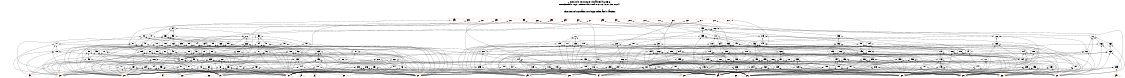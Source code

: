 # Network structure generated by ABC

digraph network {
size = "7.5,10";
center = true;
edge [dir = back];

{
  node [shape = plaintext];
  edge [style = invis];
  LevelTitle1 [label=""];
  LevelTitle2 [label=""];
  Level7 [label = ""];
  Level6 [label = ""];
  Level5 [label = ""];
  Level4 [label = ""];
  Level3 [label = ""];
  Level2 [label = ""];
  Level1 [label = ""];
  Level0 [label = ""];
  LevelTitle1 ->  LevelTitle2 ->  Level7 ->  Level6 ->  Level5 ->  Level4 ->  Level3 ->  Level2 ->  Level1 ->  Level0;
}

{
  rank = same;
  LevelTitle1;
  title1 [shape=plaintext,
          fontsize=20,
          fontname = "Times-Roman",
          label="Network structure visualized by ABC\nBenchmark \"top\". Time was Wed Oct 16 16:07:38 2024. "
         ];
}

{
  rank = same;
  LevelTitle2;
  title2 [shape=plaintext,
          fontsize=18,
          fontname = "Times-Roman",
          label="The network contains 180 logic nodes and 0 latches.\n"
         ];
}

{
  rank = same;
  Level7;
  Node25 [label = "pa0", shape = invtriangle, color = coral, fillcolor = coral];
  Node26 [label = "pb0", shape = invtriangle, color = coral, fillcolor = coral];
  Node27 [label = "pc0", shape = invtriangle, color = coral, fillcolor = coral];
  Node28 [label = "pd0", shape = invtriangle, color = coral, fillcolor = coral];
  Node29 [label = "pe0", shape = invtriangle, color = coral, fillcolor = coral];
  Node30 [label = "pf0", shape = invtriangle, color = coral, fillcolor = coral];
  Node31 [label = "pg0", shape = invtriangle, color = coral, fillcolor = coral];
  Node32 [label = "ph0", shape = invtriangle, color = coral, fillcolor = coral];
  Node33 [label = "pi0", shape = invtriangle, color = coral, fillcolor = coral];
  Node34 [label = "pj0", shape = invtriangle, color = coral, fillcolor = coral];
  Node35 [label = "pz", shape = invtriangle, color = coral, fillcolor = coral];
  Node36 [label = "pk0", shape = invtriangle, color = coral, fillcolor = coral];
  Node37 [label = "pl0", shape = invtriangle, color = coral, fillcolor = coral];
  Node38 [label = "pm0", shape = invtriangle, color = coral, fillcolor = coral];
  Node39 [label = "pn0", shape = invtriangle, color = coral, fillcolor = coral];
  Node40 [label = "po0", shape = invtriangle, color = coral, fillcolor = coral];
  Node41 [label = "pp0", shape = invtriangle, color = coral, fillcolor = coral];
  Node42 [label = "pq0", shape = invtriangle, color = coral, fillcolor = coral];
  Node43 [label = "pr0", shape = invtriangle, color = coral, fillcolor = coral];
  Node44 [label = "ps0", shape = invtriangle, color = coral, fillcolor = coral];
  Node45 [label = "pt0", shape = invtriangle, color = coral, fillcolor = coral];
}

{
  rank = same;
  Level6;
  Node64 [label = "64\n", shape = ellipse];
  Node138 [label = "138\n", shape = ellipse];
  Node160 [label = "160\n", shape = ellipse];
}

{
  rank = same;
  Level5;
  Node47 [label = "47\n", shape = ellipse];
  Node65 [label = "65\n", shape = ellipse];
  Node73 [label = "73\n", shape = ellipse];
  Node83 [label = "83\n", shape = ellipse];
  Node98 [label = "98\n", shape = ellipse];
  Node117 [label = "117\n", shape = ellipse];
  Node139 [label = "139\n", shape = ellipse];
  Node148 [label = "148\n", shape = ellipse];
  Node161 [label = "161\n", shape = ellipse];
  Node168 [label = "168\n", shape = ellipse];
  Node172 [label = "172\n", shape = ellipse];
  Node183 [label = "183\n", shape = ellipse];
  Node218 [label = "218\n", shape = ellipse];
}

{
  rank = same;
  Level4;
  Node48 [label = "48\n", shape = ellipse];
  Node59 [label = "59\n", shape = ellipse];
  Node66 [label = "66\n", shape = ellipse];
  Node74 [label = "74\n", shape = ellipse];
  Node77 [label = "77\n", shape = ellipse];
  Node79 [label = "79\n", shape = ellipse];
  Node81 [label = "81\n", shape = ellipse];
  Node84 [label = "84\n", shape = ellipse];
  Node89 [label = "89\n", shape = ellipse];
  Node91 [label = "91\n", shape = ellipse];
  Node95 [label = "95\n", shape = ellipse];
  Node99 [label = "99\n", shape = ellipse];
  Node100 [label = "100\n", shape = ellipse];
  Node101 [label = "101\n", shape = ellipse];
  Node102 [label = "102\n", shape = ellipse];
  Node118 [label = "118\n", shape = ellipse];
  Node124 [label = "124\n", shape = ellipse];
  Node134 [label = "134\n", shape = ellipse];
  Node140 [label = "140\n", shape = ellipse];
  Node149 [label = "149\n", shape = ellipse];
  Node151 [label = "151\n", shape = ellipse];
  Node152 [label = "152\n", shape = ellipse];
  Node162 [label = "162\n", shape = ellipse];
  Node166 [label = "166\n", shape = ellipse];
  Node169 [label = "169\n", shape = ellipse];
  Node173 [label = "173\n", shape = ellipse];
  Node175 [label = "175\n", shape = ellipse];
  Node177 [label = "177\n", shape = ellipse];
  Node179 [label = "179\n", shape = ellipse];
  Node181 [label = "181\n", shape = ellipse];
  Node184 [label = "184\n", shape = ellipse];
  Node192 [label = "192\n", shape = ellipse];
  Node193 [label = "193\n", shape = ellipse];
  Node201 [label = "201\n", shape = ellipse];
  Node210 [label = "210\n", shape = ellipse];
  Node219 [label = "219\n", shape = ellipse];
  Node222 [label = "222\n", shape = ellipse];
}

{
  rank = same;
  Level3;
  Node49 [label = "49\n", shape = ellipse];
  Node55 [label = "55\n", shape = ellipse];
  Node58 [label = "58\n", shape = ellipse];
  Node67 [label = "67\n", shape = ellipse];
  Node71 [label = "71\n", shape = ellipse];
  Node75 [label = "75\n", shape = ellipse];
  Node78 [label = "78\n", shape = ellipse];
  Node80 [label = "80\n", shape = ellipse];
  Node82 [label = "82\n", shape = ellipse];
  Node85 [label = "85\n", shape = ellipse];
  Node87 [label = "87\n", shape = ellipse];
  Node88 [label = "88\n", shape = ellipse];
  Node90 [label = "90\n", shape = ellipse];
  Node92 [label = "92\n", shape = ellipse];
  Node93 [label = "93\n", shape = ellipse];
  Node96 [label = "96\n", shape = ellipse];
  Node97 [label = "97\n", shape = ellipse];
  Node105 [label = "105\n", shape = ellipse];
  Node119 [label = "119\n", shape = ellipse];
  Node125 [label = "125\n", shape = ellipse];
  Node126 [label = "126\n", shape = ellipse];
  Node135 [label = "135\n", shape = ellipse];
  Node141 [label = "141\n", shape = ellipse];
  Node145 [label = "145\n", shape = ellipse];
  Node147 [label = "147\n", shape = ellipse];
  Node153 [label = "153\n", shape = ellipse];
  Node163 [label = "163\n", shape = ellipse];
  Node167 [label = "167\n", shape = ellipse];
  Node170 [label = "170\n", shape = ellipse];
  Node174 [label = "174\n", shape = ellipse];
  Node176 [label = "176\n", shape = ellipse];
  Node178 [label = "178\n", shape = ellipse];
  Node180 [label = "180\n", shape = ellipse];
  Node182 [label = "182\n", shape = ellipse];
  Node185 [label = "185\n", shape = ellipse];
  Node188 [label = "188\n", shape = ellipse];
  Node194 [label = "194\n", shape = ellipse];
  Node202 [label = "202\n", shape = ellipse];
  Node211 [label = "211\n", shape = ellipse];
  Node214 [label = "214\n", shape = ellipse];
  Node220 [label = "220\n", shape = ellipse];
}

{
  rank = same;
  Level2;
  Node50 [label = "50\n", shape = ellipse];
  Node56 [label = "56\n", shape = ellipse];
  Node60 [label = "60\n", shape = ellipse];
  Node68 [label = "68\n", shape = ellipse];
  Node86 [label = "86\n", shape = ellipse];
  Node103 [label = "103\n", shape = ellipse];
  Node106 [label = "106\n", shape = ellipse];
  Node110 [label = "110\n", shape = ellipse];
  Node114 [label = "114\n", shape = ellipse];
  Node120 [label = "120\n", shape = ellipse];
  Node122 [label = "122\n", shape = ellipse];
  Node123 [label = "123\n", shape = ellipse];
  Node127 [label = "127\n", shape = ellipse];
  Node130 [label = "130\n", shape = ellipse];
  Node131 [label = "131\n", shape = ellipse];
  Node133 [label = "133\n", shape = ellipse];
  Node136 [label = "136\n", shape = ellipse];
  Node142 [label = "142\n", shape = ellipse];
  Node154 [label = "154\n", shape = ellipse];
  Node156 [label = "156\n", shape = ellipse];
  Node157 [label = "157\n", shape = ellipse];
  Node158 [label = "158\n", shape = ellipse];
  Node159 [label = "159\n", shape = ellipse];
  Node164 [label = "164\n", shape = ellipse];
  Node171 [label = "171\n", shape = ellipse];
  Node186 [label = "186\n", shape = ellipse];
  Node190 [label = "190\n", shape = ellipse];
  Node195 [label = "195\n", shape = ellipse];
  Node198 [label = "198\n", shape = ellipse];
  Node203 [label = "203\n", shape = ellipse];
  Node206 [label = "206\n", shape = ellipse];
  Node212 [label = "212\n", shape = ellipse];
  Node215 [label = "215\n", shape = ellipse];
  Node221 [label = "221\n", shape = ellipse];
  Node223 [label = "223\n", shape = ellipse];
}

{
  rank = same;
  Level1;
  Node51 [label = "51\n", shape = ellipse];
  Node52 [label = "52\n", shape = ellipse];
  Node53 [label = "53\n", shape = ellipse];
  Node54 [label = "54\n", shape = ellipse];
  Node57 [label = "57\n", shape = ellipse];
  Node61 [label = "61\n", shape = ellipse];
  Node62 [label = "62\n", shape = ellipse];
  Node63 [label = "63\n", shape = ellipse];
  Node69 [label = "69\n", shape = ellipse];
  Node70 [label = "70\n", shape = ellipse];
  Node72 [label = "72\n", shape = ellipse];
  Node76 [label = "76\n", shape = ellipse];
  Node94 [label = "94\n", shape = ellipse];
  Node104 [label = "104\n", shape = ellipse];
  Node107 [label = "107\n", shape = ellipse];
  Node108 [label = "108\n", shape = ellipse];
  Node109 [label = "109\n", shape = ellipse];
  Node111 [label = "111\n", shape = ellipse];
  Node112 [label = "112\n", shape = ellipse];
  Node113 [label = "113\n", shape = ellipse];
  Node115 [label = "115\n", shape = ellipse];
  Node116 [label = "116\n", shape = ellipse];
  Node121 [label = "121\n", shape = ellipse];
  Node128 [label = "128\n", shape = ellipse];
  Node129 [label = "129\n", shape = ellipse];
  Node132 [label = "132\n", shape = ellipse];
  Node137 [label = "137\n", shape = ellipse];
  Node143 [label = "143\n", shape = ellipse];
  Node144 [label = "144\n", shape = ellipse];
  Node146 [label = "146\n", shape = ellipse];
  Node150 [label = "150\n", shape = ellipse];
  Node155 [label = "155\n", shape = ellipse];
  Node165 [label = "165\n", shape = ellipse];
  Node187 [label = "187\n", shape = ellipse];
  Node189 [label = "189\n", shape = ellipse];
  Node191 [label = "191\n", shape = ellipse];
  Node196 [label = "196\n", shape = ellipse];
  Node197 [label = "197\n", shape = ellipse];
  Node199 [label = "199\n", shape = ellipse];
  Node200 [label = "200\n", shape = ellipse];
  Node204 [label = "204\n", shape = ellipse];
  Node205 [label = "205\n", shape = ellipse];
  Node207 [label = "207\n", shape = ellipse];
  Node208 [label = "208\n", shape = ellipse];
  Node209 [label = "209\n", shape = ellipse];
  Node213 [label = "213\n", shape = ellipse];
  Node216 [label = "216\n", shape = ellipse];
  Node217 [label = "217\n", shape = ellipse];
  Node224 [label = "224\n", shape = ellipse];
  Node225 [label = "225\n", shape = ellipse];
  Node226 [label = "226\n", shape = ellipse];
}

{
  rank = same;
  Level0;
  Node1 [label = "pp", shape = triangle, color = coral, fillcolor = coral];
  Node2 [label = "pq", shape = triangle, color = coral, fillcolor = coral];
  Node3 [label = "pr", shape = triangle, color = coral, fillcolor = coral];
  Node4 [label = "ps", shape = triangle, color = coral, fillcolor = coral];
  Node5 [label = "pt", shape = triangle, color = coral, fillcolor = coral];
  Node6 [label = "pu", shape = triangle, color = coral, fillcolor = coral];
  Node7 [label = "pv", shape = triangle, color = coral, fillcolor = coral];
  Node8 [label = "pw", shape = triangle, color = coral, fillcolor = coral];
  Node9 [label = "px", shape = triangle, color = coral, fillcolor = coral];
  Node10 [label = "py", shape = triangle, color = coral, fillcolor = coral];
  Node11 [label = "pa", shape = triangle, color = coral, fillcolor = coral];
  Node12 [label = "pb", shape = triangle, color = coral, fillcolor = coral];
  Node13 [label = "pc", shape = triangle, color = coral, fillcolor = coral];
  Node14 [label = "pe", shape = triangle, color = coral, fillcolor = coral];
  Node15 [label = "pf", shape = triangle, color = coral, fillcolor = coral];
  Node16 [label = "pg", shape = triangle, color = coral, fillcolor = coral];
  Node17 [label = "ph", shape = triangle, color = coral, fillcolor = coral];
  Node18 [label = "pi", shape = triangle, color = coral, fillcolor = coral];
  Node19 [label = "pj", shape = triangle, color = coral, fillcolor = coral];
  Node20 [label = "pk", shape = triangle, color = coral, fillcolor = coral];
  Node21 [label = "pl", shape = triangle, color = coral, fillcolor = coral];
  Node22 [label = "pm", shape = triangle, color = coral, fillcolor = coral];
  Node23 [label = "pn", shape = triangle, color = coral, fillcolor = coral];
  Node24 [label = "po", shape = triangle, color = coral, fillcolor = coral];
}

title1 -> title2 [style = invis];
title2 -> Node25 [style = invis];
title2 -> Node26 [style = invis];
title2 -> Node27 [style = invis];
title2 -> Node28 [style = invis];
title2 -> Node29 [style = invis];
title2 -> Node30 [style = invis];
title2 -> Node31 [style = invis];
title2 -> Node32 [style = invis];
title2 -> Node33 [style = invis];
title2 -> Node34 [style = invis];
title2 -> Node35 [style = invis];
title2 -> Node36 [style = invis];
title2 -> Node37 [style = invis];
title2 -> Node38 [style = invis];
title2 -> Node39 [style = invis];
title2 -> Node40 [style = invis];
title2 -> Node41 [style = invis];
title2 -> Node42 [style = invis];
title2 -> Node43 [style = invis];
title2 -> Node44 [style = invis];
title2 -> Node45 [style = invis];
Node25 -> Node26 [style = invis];
Node26 -> Node27 [style = invis];
Node27 -> Node28 [style = invis];
Node28 -> Node29 [style = invis];
Node29 -> Node30 [style = invis];
Node30 -> Node31 [style = invis];
Node31 -> Node32 [style = invis];
Node32 -> Node33 [style = invis];
Node33 -> Node34 [style = invis];
Node34 -> Node35 [style = invis];
Node35 -> Node36 [style = invis];
Node36 -> Node37 [style = invis];
Node37 -> Node38 [style = invis];
Node38 -> Node39 [style = invis];
Node39 -> Node40 [style = invis];
Node40 -> Node41 [style = invis];
Node41 -> Node42 [style = invis];
Node42 -> Node43 [style = invis];
Node43 -> Node44 [style = invis];
Node44 -> Node45 [style = invis];
Node25 -> Node47 [style = solid];
Node26 -> Node60 [style = solid];
Node27 -> Node64 [style = solid];
Node28 -> Node103 [style = solid];
Node29 -> Node105 [style = solid];
Node30 -> Node109 [style = solid];
Node31 -> Node110 [style = solid];
Node32 -> Node113 [style = solid];
Node33 -> Node114 [style = solid];
Node34 -> Node117 [style = solid];
Node35 -> Node134 [style = solid];
Node36 -> Node138 [style = solid];
Node37 -> Node152 [style = solid];
Node38 -> Node160 [style = solid];
Node39 -> Node183 [style = solid];
Node40 -> Node193 [style = solid];
Node41 -> Node201 [style = solid];
Node42 -> Node210 [style = solid];
Node43 -> Node218 [style = solid];
Node44 -> Node225 [style = solid];
Node45 -> Node226 [style = solid];
Node47 -> Node48 [style = solid];
Node47 -> Node59 [style = solid];
Node48 -> Node49 [style = solid];
Node48 -> Node55 [style = solid];
Node48 -> Node58 [style = solid];
Node48 -> Node6 [style = solid];
Node49 -> Node50 [style = solid];
Node49 -> Node52 [style = solid];
Node49 -> Node53 [style = solid];
Node49 -> Node54 [style = solid];
Node50 -> Node51 [style = solid];
Node50 -> Node4 [style = solid];
Node50 -> Node5 [style = solid];
Node50 -> Node6 [style = solid];
Node51 -> Node2 [style = solid];
Node51 -> Node7 [style = solid];
Node51 -> Node8 [style = solid];
Node52 -> Node4 [style = solid];
Node52 -> Node5 [style = solid];
Node52 -> Node7 [style = solid];
Node52 -> Node15 [style = solid];
Node53 -> Node5 [style = solid];
Node53 -> Node6 [style = solid];
Node53 -> Node7 [style = solid];
Node53 -> Node10 [style = solid];
Node54 -> Node6 [style = solid];
Node54 -> Node7 [style = solid];
Node54 -> Node10 [style = solid];
Node54 -> Node15 [style = solid];
Node55 -> Node56 [style = solid];
Node55 -> Node57 [style = solid];
Node55 -> Node5 [style = solid];
Node56 -> Node51 [style = solid];
Node56 -> Node8 [style = solid];
Node57 -> Node7 [style = solid];
Node57 -> Node10 [style = solid];
Node58 -> Node56 [style = solid];
Node58 -> Node4 [style = solid];
Node58 -> Node6 [style = solid];
Node59 -> Node49 [style = solid];
Node59 -> Node57 [style = solid];
Node59 -> Node4 [style = solid];
Node59 -> Node5 [style = solid];
Node60 -> Node61 [style = solid];
Node60 -> Node62 [style = solid];
Node60 -> Node63 [style = solid];
Node60 -> Node8 [style = solid];
Node61 -> Node4 [style = solid];
Node61 -> Node5 [style = solid];
Node61 -> Node7 [style = solid];
Node61 -> Node10 [style = solid];
Node62 -> Node5 [style = solid];
Node62 -> Node6 [style = solid];
Node62 -> Node7 [style = solid];
Node62 -> Node16 [style = solid];
Node63 -> Node4 [style = solid];
Node63 -> Node5 [style = solid];
Node63 -> Node7 [style = solid];
Node63 -> Node10 [style = solid];
Node64 -> Node65 [style = solid];
Node64 -> Node73 [style = solid];
Node64 -> Node83 [style = solid];
Node64 -> Node98 [style = solid];
Node65 -> Node66 [style = solid];
Node65 -> Node71 [style = solid];
Node65 -> Node5 [style = solid];
Node65 -> Node6 [style = solid];
Node66 -> Node67 [style = solid];
Node66 -> Node4 [style = solid];
Node67 -> Node68 [style = solid];
Node67 -> Node63 [style = solid];
Node67 -> Node17 [style = solid];
Node68 -> Node69 [style = solid];
Node68 -> Node70 [style = solid];
Node68 -> Node7 [style = solid];
Node68 -> Node10 [style = solid];
Node69 -> Node2 [style = solid];
Node69 -> Node4 [style = solid];
Node69 -> Node5 [style = solid];
Node70 -> Node6 [style = solid];
Node70 -> Node7 [style = solid];
Node70 -> Node8 [style = solid];
Node71 -> Node68 [style = solid];
Node71 -> Node72 [style = solid];
Node71 -> Node8 [style = solid];
Node72 -> Node5 [style = solid];
Node72 -> Node6 [style = solid];
Node72 -> Node7 [style = solid];
Node73 -> Node74 [style = solid];
Node73 -> Node77 [style = solid];
Node73 -> Node79 [style = solid];
Node73 -> Node81 [style = solid];
Node74 -> Node67 [style = solid];
Node74 -> Node75 [style = solid];
Node74 -> Node63 [style = solid];
Node74 -> Node5 [style = solid];
Node75 -> Node68 [style = solid];
Node75 -> Node72 [style = solid];
Node75 -> Node76 [style = solid];
Node76 -> Node2 [style = solid];
Node76 -> Node8 [style = solid];
Node77 -> Node75 [style = solid];
Node77 -> Node78 [style = solid];
Node77 -> Node6 [style = solid];
Node77 -> Node8 [style = solid];
Node78 -> Node68 [style = solid];
Node78 -> Node8 [style = solid];
Node78 -> Node17 [style = solid];
Node79 -> Node80 [style = solid];
Node79 -> Node4 [style = solid];
Node79 -> Node5 [style = solid];
Node80 -> Node68 [style = solid];
Node80 -> Node63 [style = solid];
Node80 -> Node72 [style = solid];
Node81 -> Node78 [style = solid];
Node81 -> Node82 [style = solid];
Node81 -> Node4 [style = solid];
Node81 -> Node6 [style = solid];
Node82 -> Node68 [style = solid];
Node82 -> Node63 [style = solid];
Node82 -> Node8 [style = solid];
Node83 -> Node84 [style = solid];
Node83 -> Node89 [style = solid];
Node83 -> Node91 [style = solid];
Node83 -> Node95 [style = solid];
Node84 -> Node85 [style = solid];
Node84 -> Node87 [style = solid];
Node84 -> Node88 [style = solid];
Node84 -> Node76 [style = solid];
Node85 -> Node68 [style = solid];
Node85 -> Node86 [style = solid];
Node85 -> Node6 [style = solid];
Node86 -> Node72 [style = solid];
Node86 -> Node2 [style = solid];
Node87 -> Node68 [style = solid];
Node87 -> Node5 [style = solid];
Node88 -> Node68 [style = solid];
Node88 -> Node76 [style = solid];
Node88 -> Node4 [style = solid];
Node88 -> Node6 [style = solid];
Node89 -> Node78 [style = solid];
Node89 -> Node90 [style = solid];
Node89 -> Node63 [style = solid];
Node89 -> Node5 [style = solid];
Node90 -> Node68 [style = solid];
Node90 -> Node76 [style = solid];
Node90 -> Node17 [style = solid];
Node91 -> Node87 [style = solid];
Node91 -> Node92 [style = solid];
Node91 -> Node93 [style = solid];
Node91 -> Node86 [style = solid];
Node92 -> Node68 [style = solid];
Node92 -> Node4 [style = solid];
Node93 -> Node68 [style = solid];
Node93 -> Node94 [style = solid];
Node93 -> Node6 [style = solid];
Node94 -> Node2 [style = solid];
Node94 -> Node17 [style = solid];
Node95 -> Node96 [style = solid];
Node95 -> Node97 [style = solid];
Node96 -> Node68 [style = solid];
Node96 -> Node63 [style = solid];
Node96 -> Node2 [style = solid];
Node96 -> Node8 [style = solid];
Node97 -> Node68 [style = solid];
Node97 -> Node94 [style = solid];
Node97 -> Node4 [style = solid];
Node97 -> Node5 [style = solid];
Node98 -> Node99 [style = solid];
Node98 -> Node100 [style = solid];
Node98 -> Node101 [style = solid];
Node98 -> Node102 [style = solid];
Node99 -> Node75 [style = solid];
Node99 -> Node82 [style = solid];
Node99 -> Node2 [style = solid];
Node99 -> Node4 [style = solid];
Node100 -> Node67 [style = solid];
Node100 -> Node82 [style = solid];
Node100 -> Node5 [style = solid];
Node100 -> Node6 [style = solid];
Node101 -> Node71 [style = solid];
Node101 -> Node90 [style = solid];
Node101 -> Node4 [style = solid];
Node101 -> Node8 [style = solid];
Node102 -> Node80 [style = solid];
Node102 -> Node90 [style = solid];
Node102 -> Node2 [style = solid];
Node102 -> Node6 [style = solid];
Node103 -> Node104 [style = solid];
Node103 -> Node5 [style = solid];
Node103 -> Node6 [style = solid];
Node103 -> Node8 [style = solid];
Node104 -> Node4 [style = solid];
Node104 -> Node6 [style = solid];
Node104 -> Node7 [style = solid];
Node104 -> Node18 [style = solid];
Node105 -> Node106 [style = solid];
Node105 -> Node108 [style = solid];
Node105 -> Node6 [style = solid];
Node105 -> Node7 [style = solid];
Node106 -> Node107 [style = solid];
Node106 -> Node6 [style = solid];
Node106 -> Node8 [style = solid];
Node106 -> Node19 [style = solid];
Node107 -> Node4 [style = solid];
Node107 -> Node5 [style = solid];
Node107 -> Node6 [style = solid];
Node107 -> Node7 [style = solid];
Node108 -> Node4 [style = solid];
Node108 -> Node5 [style = solid];
Node108 -> Node7 [style = solid];
Node108 -> Node19 [style = solid];
Node109 -> Node11 [style = solid];
Node109 -> Node20 [style = solid];
Node110 -> Node111 [style = solid];
Node110 -> Node112 [style = solid];
Node111 -> Node11 [style = solid];
Node111 -> Node20 [style = solid];
Node111 -> Node21 [style = solid];
Node111 -> Node23 [style = solid];
Node112 -> Node11 [style = solid];
Node112 -> Node20 [style = solid];
Node112 -> Node21 [style = solid];
Node112 -> Node22 [style = solid];
Node113 -> Node11 [style = solid];
Node113 -> Node20 [style = solid];
Node113 -> Node21 [style = solid];
Node113 -> Node22 [style = solid];
Node114 -> Node115 [style = solid];
Node114 -> Node116 [style = solid];
Node114 -> Node22 [style = solid];
Node114 -> Node23 [style = solid];
Node115 -> Node20 [style = solid];
Node115 -> Node21 [style = solid];
Node116 -> Node11 [style = solid];
Node116 -> Node20 [style = solid];
Node116 -> Node21 [style = solid];
Node116 -> Node22 [style = solid];
Node117 -> Node118 [style = solid];
Node117 -> Node124 [style = solid];
Node117 -> Node126 [style = solid];
Node118 -> Node119 [style = solid];
Node118 -> Node123 [style = solid];
Node118 -> Node120 [style = solid];
Node118 -> Node22 [style = solid];
Node119 -> Node120 [style = solid];
Node119 -> Node122 [style = solid];
Node119 -> Node21 [style = solid];
Node119 -> Node24 [style = solid];
Node120 -> Node121 [style = solid];
Node120 -> Node9 [style = solid];
Node120 -> Node11 [style = solid];
Node121 -> Node20 [style = solid];
Node121 -> Node21 [style = solid];
Node121 -> Node22 [style = solid];
Node121 -> Node23 [style = solid];
Node122 -> Node121 [style = solid];
Node122 -> Node11 [style = solid];
Node122 -> Node23 [style = solid];
Node122 -> Node24 [style = solid];
Node123 -> Node121 [style = solid];
Node123 -> Node11 [style = solid];
Node123 -> Node24 [style = solid];
Node124 -> Node125 [style = solid];
Node124 -> Node123 [style = solid];
Node124 -> Node120 [style = solid];
Node124 -> Node20 [style = solid];
Node125 -> Node123 [style = solid];
Node125 -> Node122 [style = solid];
Node125 -> Node9 [style = solid];
Node125 -> Node21 [style = solid];
Node126 -> Node127 [style = solid];
Node126 -> Node130 [style = solid];
Node126 -> Node131 [style = solid];
Node126 -> Node133 [style = solid];
Node127 -> Node128 [style = solid];
Node127 -> Node129 [style = solid];
Node127 -> Node21 [style = solid];
Node128 -> Node9 [style = solid];
Node128 -> Node11 [style = solid];
Node128 -> Node24 [style = solid];
Node129 -> Node9 [style = solid];
Node129 -> Node11 [style = solid];
Node129 -> Node24 [style = solid];
Node130 -> Node129 [style = solid];
Node130 -> Node20 [style = solid];
Node130 -> Node22 [style = solid];
Node131 -> Node128 [style = solid];
Node131 -> Node132 [style = solid];
Node131 -> Node22 [style = solid];
Node132 -> Node9 [style = solid];
Node132 -> Node11 [style = solid];
Node132 -> Node23 [style = solid];
Node132 -> Node24 [style = solid];
Node133 -> Node128 [style = solid];
Node133 -> Node20 [style = solid];
Node133 -> Node23 [style = solid];
Node133 -> Node24 [style = solid];
Node134 -> Node135 [style = solid];
Node134 -> Node137 [style = solid];
Node135 -> Node136 [style = solid];
Node135 -> Node5 [style = solid];
Node135 -> Node7 [style = solid];
Node135 -> Node14 [style = solid];
Node136 -> Node107 [style = solid];
Node136 -> Node4 [style = solid];
Node136 -> Node7 [style = solid];
Node136 -> Node14 [style = solid];
Node137 -> Node6 [style = solid];
Node137 -> Node7 [style = solid];
Node137 -> Node8 [style = solid];
Node137 -> Node14 [style = solid];
Node138 -> Node139 [style = solid];
Node138 -> Node148 [style = solid];
Node138 -> Node151 [style = solid];
Node139 -> Node140 [style = solid];
Node139 -> Node147 [style = solid];
Node139 -> Node146 [style = solid];
Node139 -> Node21 [style = solid];
Node140 -> Node141 [style = solid];
Node140 -> Node145 [style = solid];
Node140 -> Node146 [style = solid];
Node140 -> Node21 [style = solid];
Node141 -> Node142 [style = solid];
Node141 -> Node144 [style = solid];
Node141 -> Node1 [style = solid];
Node142 -> Node143 [style = solid];
Node142 -> Node1 [style = solid];
Node142 -> Node11 [style = solid];
Node142 -> Node24 [style = solid];
Node143 -> Node2 [style = solid];
Node143 -> Node3 [style = solid];
Node143 -> Node9 [style = solid];
Node143 -> Node24 [style = solid];
Node144 -> Node1 [style = solid];
Node144 -> Node9 [style = solid];
Node144 -> Node24 [style = solid];
Node145 -> Node142 [style = solid];
Node145 -> Node121 [style = solid];
Node145 -> Node144 [style = solid];
Node146 -> Node22 [style = solid];
Node146 -> Node23 [style = solid];
Node146 -> Node24 [style = solid];
Node147 -> Node142 [style = solid];
Node147 -> Node144 [style = solid];
Node147 -> Node9 [style = solid];
Node148 -> Node149 [style = solid];
Node148 -> Node141 [style = solid];
Node148 -> Node150 [style = solid];
Node148 -> Node20 [style = solid];
Node149 -> Node141 [style = solid];
Node149 -> Node145 [style = solid];
Node149 -> Node146 [style = solid];
Node149 -> Node21 [style = solid];
Node150 -> Node1 [style = solid];
Node150 -> Node2 [style = solid];
Node150 -> Node3 [style = solid];
Node151 -> Node145 [style = solid];
Node151 -> Node147 [style = solid];
Node151 -> Node150 [style = solid];
Node151 -> Node20 [style = solid];
Node152 -> Node153 [style = solid];
Node152 -> Node157 [style = solid];
Node152 -> Node158 [style = solid];
Node152 -> Node159 [style = solid];
Node153 -> Node154 [style = solid];
Node153 -> Node156 [style = solid];
Node154 -> Node155 [style = solid];
Node154 -> Node2 [style = solid];
Node154 -> Node9 [style = solid];
Node154 -> Node24 [style = solid];
Node155 -> Node1 [style = solid];
Node155 -> Node2 [style = solid];
Node155 -> Node11 [style = solid];
Node155 -> Node24 [style = solid];
Node156 -> Node121 [style = solid];
Node156 -> Node155 [style = solid];
Node156 -> Node1 [style = solid];
Node156 -> Node24 [style = solid];
Node157 -> Node121 [style = solid];
Node157 -> Node155 [style = solid];
Node157 -> Node2 [style = solid];
Node157 -> Node9 [style = solid];
Node158 -> Node155 [style = solid];
Node158 -> Node1 [style = solid];
Node158 -> Node2 [style = solid];
Node158 -> Node9 [style = solid];
Node159 -> Node121 [style = solid];
Node159 -> Node155 [style = solid];
Node159 -> Node2 [style = solid];
Node159 -> Node9 [style = solid];
Node160 -> Node161 [style = solid];
Node160 -> Node168 [style = solid];
Node160 -> Node172 [style = solid];
Node160 -> Node181 [style = solid];
Node161 -> Node162 [style = solid];
Node161 -> Node166 [style = solid];
Node161 -> Node167 [style = solid];
Node161 -> Node9 [style = solid];
Node162 -> Node163 [style = solid];
Node162 -> Node3 [style = solid];
Node163 -> Node164 [style = solid];
Node163 -> Node1 [style = solid];
Node163 -> Node2 [style = solid];
Node163 -> Node3 [style = solid];
Node164 -> Node165 [style = solid];
Node164 -> Node2 [style = solid];
Node164 -> Node3 [style = solid];
Node164 -> Node11 [style = solid];
Node165 -> Node1 [style = solid];
Node165 -> Node3 [style = solid];
Node165 -> Node24 [style = solid];
Node166 -> Node163 [style = solid];
Node166 -> Node121 [style = solid];
Node166 -> Node9 [style = solid];
Node167 -> Node164 [style = solid];
Node167 -> Node146 [style = solid];
Node167 -> Node3 [style = solid];
Node168 -> Node169 [style = solid];
Node168 -> Node167 [style = solid];
Node168 -> Node170 [style = solid];
Node168 -> Node24 [style = solid];
Node169 -> Node170 [style = solid];
Node169 -> Node164 [style = solid];
Node169 -> Node171 [style = solid];
Node169 -> Node9 [style = solid];
Node170 -> Node164 [style = solid];
Node170 -> Node121 [style = solid];
Node170 -> Node146 [style = solid];
Node171 -> Node146 [style = solid];
Node171 -> Node9 [style = solid];
Node171 -> Node24 [style = solid];
Node172 -> Node173 [style = solid];
Node172 -> Node175 [style = solid];
Node172 -> Node177 [style = solid];
Node172 -> Node179 [style = solid];
Node173 -> Node174 [style = solid];
Node173 -> Node20 [style = solid];
Node173 -> Node21 [style = solid];
Node174 -> Node164 [style = solid];
Node174 -> Node3 [style = solid];
Node174 -> Node24 [style = solid];
Node175 -> Node176 [style = solid];
Node175 -> Node20 [style = solid];
Node175 -> Node21 [style = solid];
Node176 -> Node164 [style = solid];
Node176 -> Node9 [style = solid];
Node176 -> Node24 [style = solid];
Node177 -> Node178 [style = solid];
Node177 -> Node20 [style = solid];
Node177 -> Node21 [style = solid];
Node178 -> Node164 [style = solid];
Node178 -> Node121 [style = solid];
Node178 -> Node9 [style = solid];
Node179 -> Node180 [style = solid];
Node179 -> Node20 [style = solid];
Node179 -> Node21 [style = solid];
Node180 -> Node164 [style = solid];
Node180 -> Node3 [style = solid];
Node180 -> Node9 [style = solid];
Node181 -> Node182 [style = solid];
Node181 -> Node20 [style = solid];
Node181 -> Node21 [style = solid];
Node182 -> Node164 [style = solid];
Node182 -> Node121 [style = solid];
Node182 -> Node24 [style = solid];
Node183 -> Node184 [style = solid];
Node183 -> Node192 [style = solid];
Node184 -> Node185 [style = solid];
Node184 -> Node188 [style = solid];
Node184 -> Node190 [style = solid];
Node184 -> Node1 [style = solid];
Node185 -> Node186 [style = solid];
Node185 -> Node187 [style = solid];
Node185 -> Node2 [style = solid];
Node185 -> Node3 [style = solid];
Node186 -> Node121 [style = solid];
Node186 -> Node9 [style = solid];
Node187 -> Node1 [style = solid];
Node187 -> Node11 [style = solid];
Node187 -> Node24 [style = solid];
Node188 -> Node186 [style = solid];
Node188 -> Node189 [style = solid];
Node189 -> Node4 [style = solid];
Node189 -> Node11 [style = solid];
Node190 -> Node189 [style = solid];
Node190 -> Node191 [style = solid];
Node190 -> Node1 [style = solid];
Node190 -> Node24 [style = solid];
Node191 -> Node2 [style = solid];
Node191 -> Node3 [style = solid];
Node191 -> Node4 [style = solid];
Node192 -> Node185 [style = solid];
Node192 -> Node186 [style = solid];
Node192 -> Node191 [style = solid];
Node192 -> Node24 [style = solid];
Node193 -> Node194 [style = solid];
Node193 -> Node186 [style = solid];
Node193 -> Node198 [style = solid];
Node194 -> Node195 [style = solid];
Node194 -> Node121 [style = solid];
Node194 -> Node197 [style = solid];
Node194 -> Node9 [style = solid];
Node195 -> Node196 [style = solid];
Node195 -> Node2 [style = solid];
Node195 -> Node4 [style = solid];
Node196 -> Node1 [style = solid];
Node196 -> Node3 [style = solid];
Node196 -> Node24 [style = solid];
Node197 -> Node5 [style = solid];
Node197 -> Node11 [style = solid];
Node198 -> Node199 [style = solid];
Node198 -> Node200 [style = solid];
Node198 -> Node1 [style = solid];
Node198 -> Node24 [style = solid];
Node199 -> Node3 [style = solid];
Node199 -> Node5 [style = solid];
Node199 -> Node11 [style = solid];
Node200 -> Node2 [style = solid];
Node200 -> Node4 [style = solid];
Node200 -> Node6 [style = solid];
Node200 -> Node7 [style = solid];
Node201 -> Node202 [style = solid];
Node201 -> Node206 [style = solid];
Node201 -> Node208 [style = solid];
Node201 -> Node209 [style = solid];
Node202 -> Node203 [style = solid];
Node202 -> Node121 [style = solid];
Node202 -> Node205 [style = solid];
Node202 -> Node9 [style = solid];
Node203 -> Node204 [style = solid];
Node203 -> Node3 [style = solid];
Node203 -> Node5 [style = solid];
Node204 -> Node1 [style = solid];
Node204 -> Node2 [style = solid];
Node204 -> Node4 [style = solid];
Node204 -> Node24 [style = solid];
Node205 -> Node6 [style = solid];
Node205 -> Node11 [style = solid];
Node206 -> Node207 [style = solid];
Node206 -> Node9 [style = solid];
Node206 -> Node21 [style = solid];
Node206 -> Node23 [style = solid];
Node207 -> Node9 [style = solid];
Node207 -> Node20 [style = solid];
Node207 -> Node22 [style = solid];
Node208 -> Node2 [style = solid];
Node208 -> Node4 [style = solid];
Node208 -> Node6 [style = solid];
Node208 -> Node11 [style = solid];
Node209 -> Node1 [style = solid];
Node209 -> Node3 [style = solid];
Node209 -> Node5 [style = solid];
Node209 -> Node24 [style = solid];
Node210 -> Node211 [style = solid];
Node210 -> Node214 [style = solid];
Node210 -> Node206 [style = solid];
Node211 -> Node212 [style = solid];
Node211 -> Node205 [style = solid];
Node211 -> Node24 [style = solid];
Node212 -> Node213 [style = solid];
Node212 -> Node5 [style = solid];
Node212 -> Node7 [style = solid];
Node213 -> Node1 [style = solid];
Node213 -> Node2 [style = solid];
Node213 -> Node3 [style = solid];
Node213 -> Node4 [style = solid];
Node214 -> Node215 [style = solid];
Node214 -> Node121 [style = solid];
Node214 -> Node217 [style = solid];
Node214 -> Node9 [style = solid];
Node215 -> Node216 [style = solid];
Node215 -> Node1 [style = solid];
Node215 -> Node2 [style = solid];
Node215 -> Node24 [style = solid];
Node216 -> Node3 [style = solid];
Node216 -> Node4 [style = solid];
Node216 -> Node5 [style = solid];
Node216 -> Node6 [style = solid];
Node217 -> Node7 [style = solid];
Node217 -> Node11 [style = solid];
Node218 -> Node219 [style = solid];
Node218 -> Node222 [style = solid];
Node218 -> Node223 [style = solid];
Node218 -> Node224 [style = solid];
Node219 -> Node220 [style = solid];
Node219 -> Node6 [style = solid];
Node220 -> Node221 [style = solid];
Node220 -> Node7 [style = solid];
Node220 -> Node10 [style = solid];
Node221 -> Node205 [style = solid];
Node221 -> Node4 [style = solid];
Node221 -> Node5 [style = solid];
Node222 -> Node220 [style = solid];
Node222 -> Node57 [style = solid];
Node222 -> Node4 [style = solid];
Node222 -> Node5 [style = solid];
Node223 -> Node57 [style = solid];
Node223 -> Node5 [style = solid];
Node223 -> Node8 [style = solid];
Node223 -> Node11 [style = solid];
Node224 -> Node4 [style = solid];
Node224 -> Node6 [style = solid];
Node224 -> Node8 [style = solid];
Node224 -> Node11 [style = solid];
Node225 -> Node9 [style = solid];
Node225 -> Node11 [style = solid];
Node225 -> Node12 [style = solid];
Node226 -> Node10 [style = solid];
Node226 -> Node11 [style = solid];
Node226 -> Node13 [style = solid];
}

